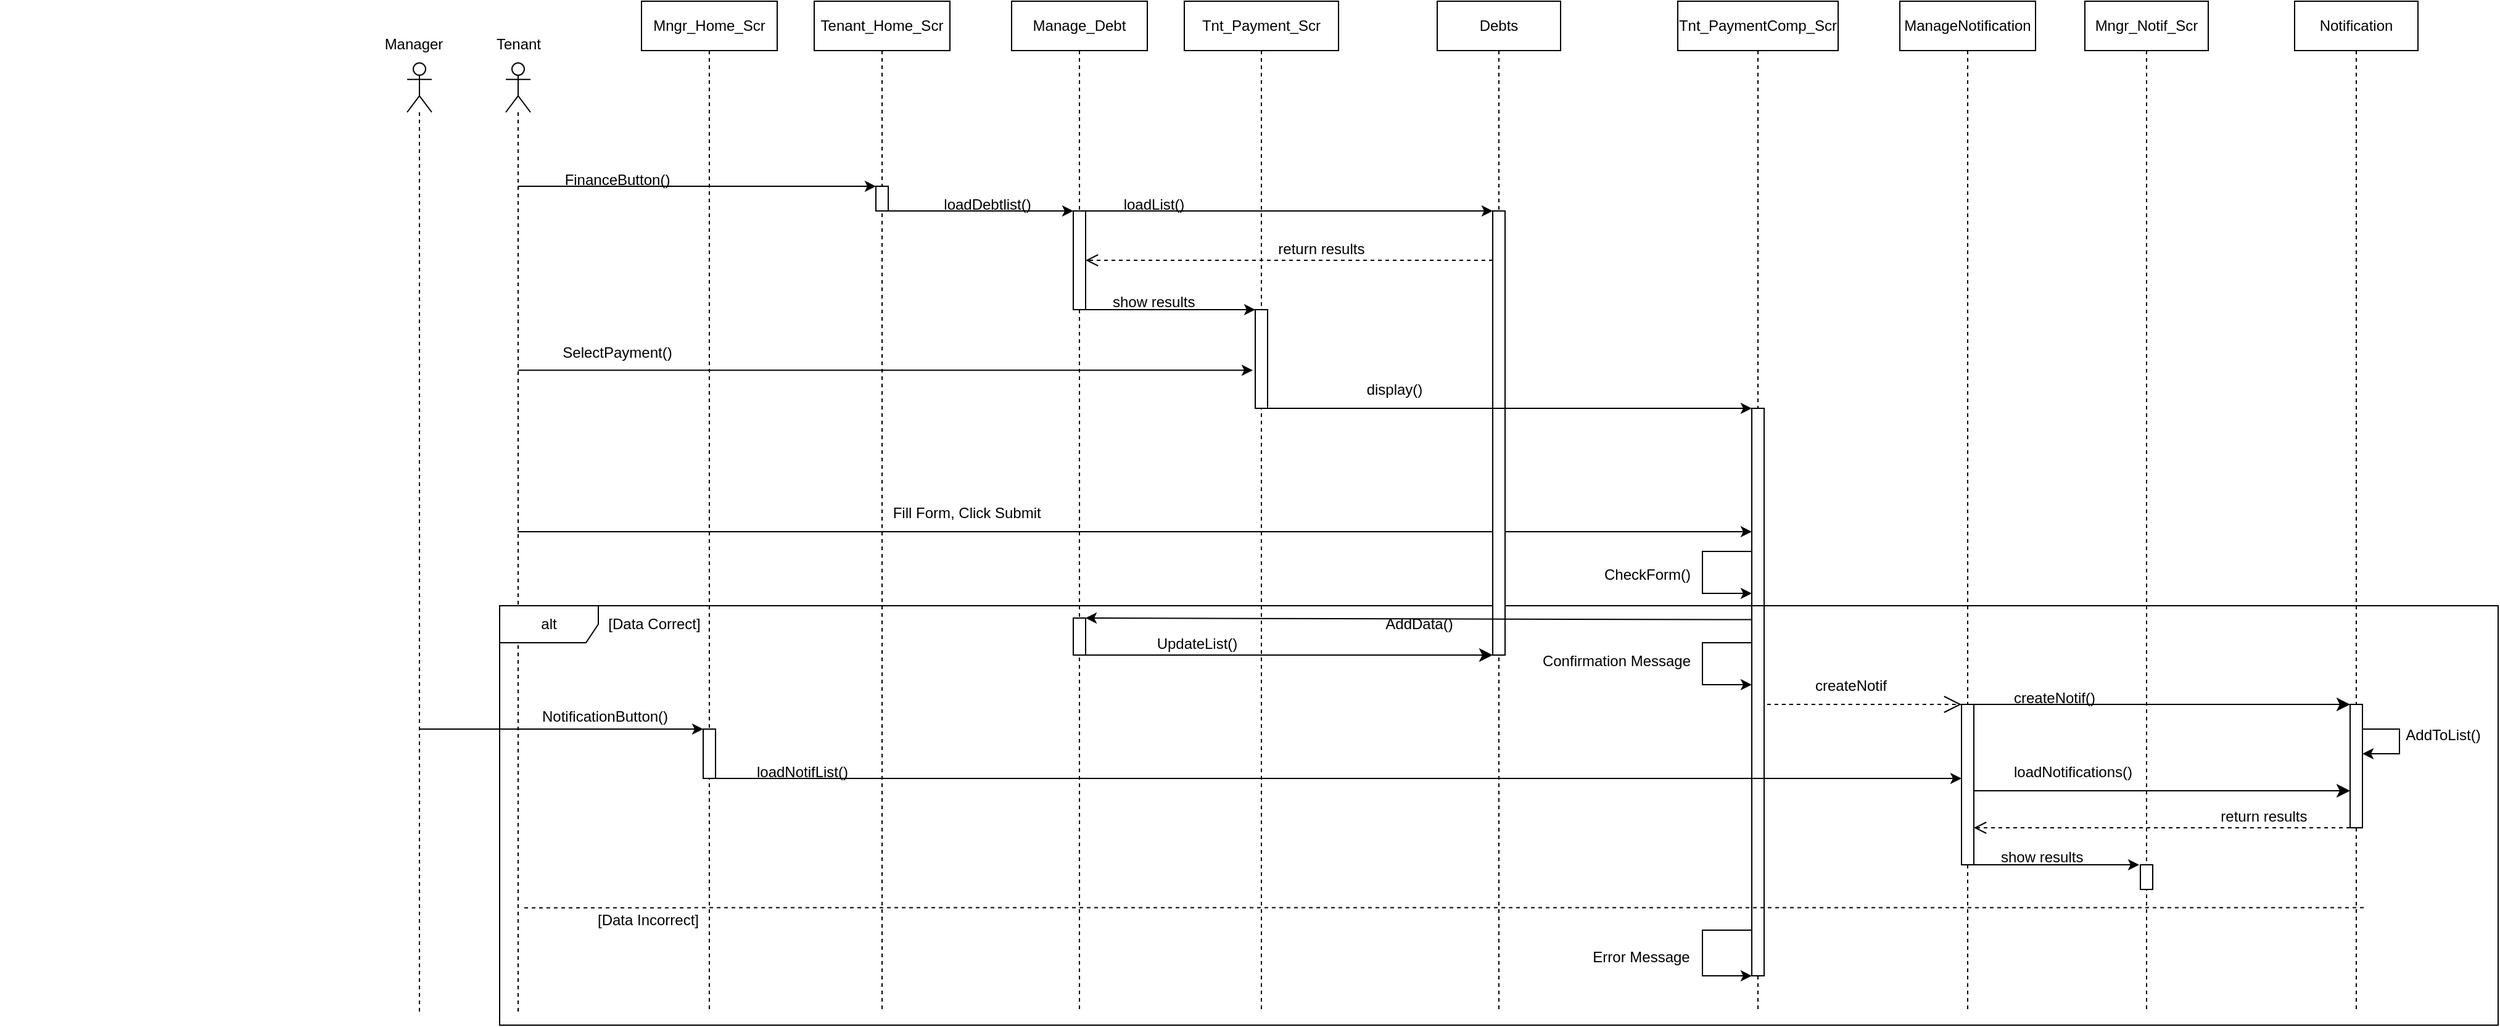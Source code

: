 <mxfile version="27.0.6">
  <diagram name="Σελίδα-1" id="x2MdTvrWdQ_0haqkCLX5">
    <mxGraphModel dx="783" dy="-959" grid="1" gridSize="10" guides="1" tooltips="1" connect="1" arrows="1" fold="1" page="0" pageScale="1" pageWidth="827" pageHeight="1169" background="light-dark(#FFFFFF,#000000)" math="0" shadow="0">
      <root>
        <mxCell id="0" />
        <mxCell id="1" parent="0" />
        <mxCell id="PfETOjP0mrE0vAom9uJC-3" value="Tnt_PaymentComp_Scr" style="shape=umlLifeline;perimeter=lifelinePerimeter;whiteSpace=wrap;html=1;container=1;dropTarget=0;collapsible=0;recursiveResize=0;outlineConnect=0;portConstraint=eastwest;newEdgeStyle={&quot;curved&quot;:0,&quot;rounded&quot;:0};" parent="1" vertex="1">
          <mxGeometry x="1960" y="1700" width="130" height="820" as="geometry" />
        </mxCell>
        <mxCell id="PfETOjP0mrE0vAom9uJC-4" value="" style="html=1;points=[[0,0,0,0,5],[0,0.25,0,0,0],[0,0.33,0,0,0],[0,0.5,0,0,0],[0,0.67,0,0,0],[0,0.84,0,0,0],[0,1,0,0,-5],[1,0,0,0,5],[1,0.25,0,0,0],[1,0.33,0,0,0],[1,0.5,0,0,0],[1,0.67,0,0,0],[1,0.75,0,0,0],[1,1,0,0,-5]];perimeter=orthogonalPerimeter;outlineConnect=0;targetShapes=umlLifeline;portConstraint=eastwest;newEdgeStyle={&quot;curved&quot;:0,&quot;rounded&quot;:0};" parent="PfETOjP0mrE0vAom9uJC-3" vertex="1">
          <mxGeometry x="60" y="330" width="10" height="460" as="geometry" />
        </mxCell>
        <mxCell id="PfETOjP0mrE0vAom9uJC-5" value="Mngr_Notif_Scr" style="shape=umlLifeline;perimeter=lifelinePerimeter;whiteSpace=wrap;html=1;container=1;dropTarget=0;collapsible=0;recursiveResize=0;outlineConnect=0;portConstraint=eastwest;newEdgeStyle={&quot;curved&quot;:0,&quot;rounded&quot;:0};" parent="1" vertex="1">
          <mxGeometry x="2290" y="1700" width="100" height="820" as="geometry" />
        </mxCell>
        <mxCell id="PfETOjP0mrE0vAom9uJC-6" value="" style="html=1;points=[[0,0,0,0,5],[0,1,0,0,-5],[1,0,0,0,5],[1,1,0,0,-5]];perimeter=orthogonalPerimeter;outlineConnect=0;targetShapes=umlLifeline;portConstraint=eastwest;newEdgeStyle={&quot;curved&quot;:0,&quot;rounded&quot;:0};" parent="PfETOjP0mrE0vAom9uJC-5" vertex="1">
          <mxGeometry x="45" y="700" width="10" height="20" as="geometry" />
        </mxCell>
        <mxCell id="PfETOjP0mrE0vAom9uJC-9" value="" style="shape=umlLifeline;perimeter=lifelinePerimeter;whiteSpace=wrap;html=1;container=1;dropTarget=0;collapsible=0;recursiveResize=0;outlineConnect=0;portConstraint=eastwest;newEdgeStyle={&quot;curved&quot;:0,&quot;rounded&quot;:0};participant=umlActor;points=[[1,0.09,0,0,0],[1,0.17,0,0,0],[1,0.18,0,0,0],[1,0.27,0,0,0],[1,0.33,0,0,0],[1,0.36,0,0,0],[1,0.45,0,0,0],[1,0.5,0,0,0],[1,0.55,0,0,0],[1,0.64,0,0,0],[1,0.67,0,0,0],[1,0.73,0,0,0],[1,0.82,0,0,0],[1,0.83,0,0,0],[1,0.91,0,0,0]];" parent="1" vertex="1">
          <mxGeometry x="1010" y="1750" width="20" height="770" as="geometry" />
        </mxCell>
        <mxCell id="PfETOjP0mrE0vAom9uJC-10" value="" style="shape=umlLifeline;perimeter=lifelinePerimeter;whiteSpace=wrap;html=1;container=1;dropTarget=0;collapsible=0;recursiveResize=0;outlineConnect=0;portConstraint=eastwest;newEdgeStyle={&quot;curved&quot;:0,&quot;rounded&quot;:0};participant=umlActor;" parent="1" vertex="1">
          <mxGeometry x="930" y="1750" width="20" height="770" as="geometry" />
        </mxCell>
        <mxCell id="PfETOjP0mrE0vAom9uJC-11" value="Tenant" style="text;html=1;align=center;verticalAlign=middle;resizable=0;points=[];autosize=1;strokeColor=none;fillColor=none;" parent="1" vertex="1">
          <mxGeometry x="990" y="1720" width="60" height="30" as="geometry" />
        </mxCell>
        <mxCell id="PfETOjP0mrE0vAom9uJC-12" value="" style="endArrow=classic;html=1;rounded=0;" parent="1" edge="1">
          <mxGeometry width="50" height="50" relative="1" as="geometry">
            <mxPoint x="1019.894" y="1850" as="sourcePoint" />
            <mxPoint x="1310" y="1850" as="targetPoint" />
          </mxGeometry>
        </mxCell>
        <mxCell id="PfETOjP0mrE0vAom9uJC-13" value="FinanceButton()" style="text;html=1;align=center;verticalAlign=middle;resizable=0;points=[];autosize=1;strokeColor=none;fillColor=none;" parent="1" vertex="1">
          <mxGeometry x="1045" y="1830" width="110" height="30" as="geometry" />
        </mxCell>
        <mxCell id="PfETOjP0mrE0vAom9uJC-20" value="" style="endArrow=classic;html=1;rounded=0;entryX=-0.2;entryY=0.614;entryDx=0;entryDy=0;entryPerimeter=0;" parent="1" source="PfETOjP0mrE0vAom9uJC-9" target="PfETOjP0mrE0vAom9uJC-52" edge="1">
          <mxGeometry width="50" height="50" relative="1" as="geometry">
            <mxPoint x="1030.003" y="1990" as="sourcePoint" />
            <mxPoint x="1610" y="1990" as="targetPoint" />
          </mxGeometry>
        </mxCell>
        <mxCell id="PfETOjP0mrE0vAom9uJC-21" value="SelectPayment()" style="text;html=1;align=center;verticalAlign=middle;resizable=0;points=[];autosize=1;strokeColor=none;fillColor=none;" parent="1" vertex="1">
          <mxGeometry x="1045" y="1970" width="110" height="30" as="geometry" />
        </mxCell>
        <mxCell id="PfETOjP0mrE0vAom9uJC-24" value="" style="endArrow=classic;html=1;rounded=0;" parent="1" target="PfETOjP0mrE0vAom9uJC-4" edge="1">
          <mxGeometry width="50" height="50" relative="1" as="geometry">
            <mxPoint x="1019.667" y="2130" as="sourcePoint" />
            <mxPoint x="1860" y="2130" as="targetPoint" />
            <Array as="points">
              <mxPoint x="1695.83" y="2130" />
            </Array>
          </mxGeometry>
        </mxCell>
        <mxCell id="PfETOjP0mrE0vAom9uJC-25" value="Fill Form, Click Submit&amp;nbsp;" style="text;html=1;align=center;verticalAlign=middle;resizable=0;points=[];autosize=1;strokeColor=none;fillColor=none;" parent="1" vertex="1">
          <mxGeometry x="1310" y="2100" width="150" height="30" as="geometry" />
        </mxCell>
        <mxCell id="PfETOjP0mrE0vAom9uJC-28" value="alt" style="shape=umlFrame;whiteSpace=wrap;html=1;pointerEvents=0;width=80;height=30;" parent="1" vertex="1">
          <mxGeometry x="1005" y="2190" width="1620" height="340" as="geometry" />
        </mxCell>
        <mxCell id="PfETOjP0mrE0vAom9uJC-29" value="" style="endArrow=none;dashed=1;html=1;rounded=0;exitX=0.45;exitY=0.892;exitDx=0;exitDy=0;exitPerimeter=0;" parent="1" edge="1">
          <mxGeometry width="50" height="50" relative="1" as="geometry">
            <mxPoint x="1025" y="2434.83" as="sourcePoint" />
            <mxPoint x="2518.56" y="2434.75" as="targetPoint" />
            <Array as="points">
              <mxPoint x="1651" y="2434.75" />
            </Array>
          </mxGeometry>
        </mxCell>
        <mxCell id="PfETOjP0mrE0vAom9uJC-35" value="CheckForm()" style="text;html=1;align=center;verticalAlign=middle;resizable=0;points=[];autosize=1;strokeColor=none;fillColor=none;" parent="1" vertex="1">
          <mxGeometry x="1890" y="2150" width="90" height="30" as="geometry" />
        </mxCell>
        <mxCell id="PfETOjP0mrE0vAom9uJC-36" value="Notification" style="shape=umlLifeline;perimeter=lifelinePerimeter;whiteSpace=wrap;html=1;container=1;dropTarget=0;collapsible=0;recursiveResize=0;outlineConnect=0;portConstraint=eastwest;newEdgeStyle={&quot;curved&quot;:0,&quot;rounded&quot;:0};" parent="1" vertex="1">
          <mxGeometry x="2460" y="1700" width="100" height="820" as="geometry" />
        </mxCell>
        <mxCell id="PfETOjP0mrE0vAom9uJC-44" value="Confirmation Message" style="text;html=1;align=center;verticalAlign=middle;resizable=0;points=[];autosize=1;strokeColor=none;fillColor=none;" parent="1" vertex="1">
          <mxGeometry x="1840" y="2220" width="140" height="30" as="geometry" />
        </mxCell>
        <mxCell id="PfETOjP0mrE0vAom9uJC-49" value="Debts" style="shape=umlLifeline;perimeter=lifelinePerimeter;whiteSpace=wrap;html=1;container=1;dropTarget=0;collapsible=0;recursiveResize=0;outlineConnect=0;portConstraint=eastwest;newEdgeStyle={&quot;curved&quot;:0,&quot;rounded&quot;:0};" parent="1" vertex="1">
          <mxGeometry x="1765" y="1700" width="100" height="820" as="geometry" />
        </mxCell>
        <mxCell id="PfETOjP0mrE0vAom9uJC-50" value="" style="html=1;points=[[0,0,0,0,-2],[0,1,0,0,-5],[1,0,0,0,5],[1,1,0,0,-5]];perimeter=orthogonalPerimeter;outlineConnect=0;targetShapes=umlLifeline;portConstraint=eastwest;newEdgeStyle={&quot;curved&quot;:0,&quot;rounded&quot;:0};" parent="PfETOjP0mrE0vAom9uJC-49" vertex="1">
          <mxGeometry x="45" y="170" width="10" height="360" as="geometry" />
        </mxCell>
        <mxCell id="PfETOjP0mrE0vAom9uJC-51" value="Tnt_Payment_Scr" style="shape=umlLifeline;perimeter=lifelinePerimeter;whiteSpace=wrap;html=1;container=1;dropTarget=0;collapsible=0;recursiveResize=0;outlineConnect=0;portConstraint=eastwest;newEdgeStyle={&quot;curved&quot;:0,&quot;rounded&quot;:0};" parent="1" vertex="1">
          <mxGeometry x="1560" y="1700" width="125" height="820" as="geometry" />
        </mxCell>
        <mxCell id="PfETOjP0mrE0vAom9uJC-52" value="" style="html=1;points=[[0,0,0,0,5],[0,1,0,0,-5],[1,0,0,0,5],[1,1,0,0,-5]];perimeter=orthogonalPerimeter;outlineConnect=0;targetShapes=umlLifeline;portConstraint=eastwest;newEdgeStyle={&quot;curved&quot;:0,&quot;rounded&quot;:0};" parent="PfETOjP0mrE0vAom9uJC-51" vertex="1">
          <mxGeometry x="57.5" y="250" width="10" height="80" as="geometry" />
        </mxCell>
        <mxCell id="PfETOjP0mrE0vAom9uJC-53" value="" style="endArrow=classic;html=1;rounded=0;" parent="1" edge="1">
          <mxGeometry width="50" height="50" relative="1" as="geometry">
            <mxPoint x="1480" y="1870" as="sourcePoint" />
            <mxPoint x="1810" y="1870" as="targetPoint" />
            <Array as="points" />
          </mxGeometry>
        </mxCell>
        <mxCell id="PfETOjP0mrE0vAom9uJC-54" value="loadList()" style="text;html=1;align=center;verticalAlign=middle;resizable=0;points=[];autosize=1;strokeColor=none;fillColor=none;rotation=0;" parent="1" vertex="1">
          <mxGeometry x="1500" y="1850" width="70" height="30" as="geometry" />
        </mxCell>
        <mxCell id="PfETOjP0mrE0vAom9uJC-57" value="Manager" style="text;html=1;align=center;verticalAlign=middle;resizable=0;points=[];autosize=1;strokeColor=none;fillColor=none;" parent="1" vertex="1">
          <mxGeometry x="900" y="1720" width="70" height="30" as="geometry" />
        </mxCell>
        <mxCell id="PfETOjP0mrE0vAom9uJC-61" value="Mngr_Home_Scr" style="shape=umlLifeline;perimeter=lifelinePerimeter;whiteSpace=wrap;html=1;container=1;dropTarget=0;collapsible=0;recursiveResize=0;outlineConnect=0;portConstraint=eastwest;newEdgeStyle={&quot;curved&quot;:0,&quot;rounded&quot;:0};" parent="1" vertex="1">
          <mxGeometry x="1120" y="1700" width="110" height="820" as="geometry" />
        </mxCell>
        <mxCell id="6yws826j8lMxX9Nw2sHo-33" value="" style="html=1;points=[[0,0,0,0,-1],[0,0.54,0,0,0],[1,0,0,0,-1],[1,0.09,0,0,0],[1,0.43,0,0,0],[1,1,0,0,-5]];perimeter=orthogonalPerimeter;outlineConnect=0;targetShapes=umlLifeline;portConstraint=eastwest;newEdgeStyle={&quot;curved&quot;:0,&quot;rounded&quot;:0};" parent="PfETOjP0mrE0vAom9uJC-61" vertex="1">
          <mxGeometry x="50" y="590" width="10" height="40" as="geometry" />
        </mxCell>
        <mxCell id="3RN6DTiH3nOFRmAn9PuU-1" value="Tenant_Home_Scr" style="shape=umlLifeline;perimeter=lifelinePerimeter;whiteSpace=wrap;html=1;container=1;dropTarget=0;collapsible=0;recursiveResize=0;outlineConnect=0;portConstraint=eastwest;newEdgeStyle={&quot;curved&quot;:0,&quot;rounded&quot;:0};" parent="1" vertex="1">
          <mxGeometry x="1260" y="1700" width="110" height="820" as="geometry" />
        </mxCell>
        <mxCell id="3RN6DTiH3nOFRmAn9PuU-3" value="" style="html=1;points=[[0,0,0,0,-1],[0,0.54,0,0,0],[1,0,0,0,-1],[1,0.09,0,0,0],[1,0.43,0,0,0],[1,1,0,0,-5]];perimeter=orthogonalPerimeter;outlineConnect=0;targetShapes=umlLifeline;portConstraint=eastwest;newEdgeStyle={&quot;curved&quot;:0,&quot;rounded&quot;:0};" parent="3RN6DTiH3nOFRmAn9PuU-1" vertex="1">
          <mxGeometry x="50" y="150" width="10" height="20" as="geometry" />
        </mxCell>
        <mxCell id="3RN6DTiH3nOFRmAn9PuU-9" value="loadDebtlist()" style="text;html=1;align=center;verticalAlign=middle;resizable=0;points=[];autosize=1;strokeColor=none;fillColor=none;rotation=0;" parent="1" vertex="1">
          <mxGeometry x="1355" y="1850" width="90" height="30" as="geometry" />
        </mxCell>
        <mxCell id="3RN6DTiH3nOFRmAn9PuU-10" value="" style="endArrow=classic;html=1;rounded=0;" parent="1" edge="1">
          <mxGeometry width="50" height="50" relative="1" as="geometry">
            <mxPoint x="1320" y="1870" as="sourcePoint" />
            <mxPoint x="1470" y="1870" as="targetPoint" />
            <Array as="points" />
          </mxGeometry>
        </mxCell>
        <mxCell id="6yws826j8lMxX9Nw2sHo-2" value="Error Message" style="text;html=1;align=center;verticalAlign=middle;resizable=0;points=[];autosize=1;strokeColor=none;fillColor=none;" parent="1" vertex="1">
          <mxGeometry x="1880" y="2460" width="100" height="30" as="geometry" />
        </mxCell>
        <mxCell id="6yws826j8lMxX9Nw2sHo-4" value="&amp;nbsp;return results" style="html=1;verticalAlign=bottom;endArrow=open;dashed=1;endSize=8;curved=0;rounded=0;fontSize=12;" parent="1" edge="1">
          <mxGeometry x="-0.136" relative="1" as="geometry">
            <mxPoint x="1810" y="1910" as="sourcePoint" />
            <mxPoint x="1480" y="1910" as="targetPoint" />
            <mxPoint x="1" as="offset" />
          </mxGeometry>
        </mxCell>
        <mxCell id="6yws826j8lMxX9Nw2sHo-5" value="" style="endArrow=classic;html=1;rounded=0;" parent="1" source="PfETOjP0mrE0vAom9uJC-52" edge="1">
          <mxGeometry width="50" height="50" relative="1" as="geometry">
            <mxPoint x="1630" y="2030" as="sourcePoint" />
            <mxPoint x="2020" y="2030" as="targetPoint" />
            <Array as="points" />
          </mxGeometry>
        </mxCell>
        <mxCell id="6yws826j8lMxX9Nw2sHo-6" value="display()" style="text;html=1;align=center;verticalAlign=middle;resizable=0;points=[];autosize=1;strokeColor=none;fillColor=none;rotation=0;" parent="1" vertex="1">
          <mxGeometry x="1695" y="2000" width="70" height="30" as="geometry" />
        </mxCell>
        <mxCell id="6yws826j8lMxX9Nw2sHo-11" style="edgeStyle=orthogonalEdgeStyle;rounded=0;orthogonalLoop=1;jettySize=auto;html=1;curved=0;" parent="1" edge="1">
          <mxGeometry relative="1" as="geometry">
            <Array as="points">
              <mxPoint x="1980" y="2453" />
              <mxPoint x="1980" y="2490" />
            </Array>
            <mxPoint x="2020" y="2453" as="sourcePoint" />
            <mxPoint x="2020" y="2490" as="targetPoint" />
          </mxGeometry>
        </mxCell>
        <mxCell id="6yws826j8lMxX9Nw2sHo-13" style="edgeStyle=orthogonalEdgeStyle;rounded=0;orthogonalLoop=1;jettySize=auto;html=1;curved=0;entryX=1;entryY=1;entryDx=0;entryDy=-5;entryPerimeter=0;" parent="1" edge="1">
          <mxGeometry relative="1" as="geometry">
            <Array as="points">
              <mxPoint x="2020" y="2220" />
              <mxPoint x="1980" y="2220" />
              <mxPoint x="1980" y="2254" />
            </Array>
            <mxPoint x="2020" y="2220" as="sourcePoint" />
            <mxPoint x="2020" y="2254" as="targetPoint" />
          </mxGeometry>
        </mxCell>
        <mxCell id="6yws826j8lMxX9Nw2sHo-18" value="" style="endArrow=open;endSize=12;dashed=1;html=1;rounded=0;fontSize=12;curved=1;" parent="1" source="6yws826j8lMxX9Nw2sHo-20" target="PfETOjP0mrE0vAom9uJC-36" edge="1">
          <mxGeometry width="160" relative="1" as="geometry">
            <mxPoint x="1980" y="2304.5" as="sourcePoint" />
            <mxPoint x="2360" y="2304.5" as="targetPoint" />
          </mxGeometry>
        </mxCell>
        <mxCell id="6yws826j8lMxX9Nw2sHo-19" value="createNotif" style="text;html=1;align=center;verticalAlign=middle;resizable=0;points=[];autosize=1;strokeColor=none;fillColor=none;" parent="1" vertex="1">
          <mxGeometry x="2060" y="2240" width="80" height="30" as="geometry" />
        </mxCell>
        <mxCell id="6yws826j8lMxX9Nw2sHo-21" style="edgeStyle=orthogonalEdgeStyle;rounded=0;orthogonalLoop=1;jettySize=auto;html=1;curved=0;" parent="1" source="6yws826j8lMxX9Nw2sHo-20" edge="1">
          <mxGeometry relative="1" as="geometry">
            <Array as="points">
              <mxPoint x="2545" y="2290" />
              <mxPoint x="2545" y="2310" />
            </Array>
            <mxPoint x="2514.93" y="2193" as="sourcePoint" />
            <mxPoint x="2515" y="2310" as="targetPoint" />
          </mxGeometry>
        </mxCell>
        <mxCell id="6yws826j8lMxX9Nw2sHo-24" value="" style="endArrow=classic;html=1;rounded=0;" parent="1" edge="1">
          <mxGeometry width="50" height="50" relative="1" as="geometry">
            <mxPoint x="1180" y="2330" as="sourcePoint" />
            <mxPoint x="2190" y="2330" as="targetPoint" />
            <Array as="points" />
          </mxGeometry>
        </mxCell>
        <mxCell id="6yws826j8lMxX9Nw2sHo-25" value="loadNotifList()" style="text;html=1;align=center;verticalAlign=middle;resizable=0;points=[];autosize=1;strokeColor=none;fillColor=none;rotation=0;" parent="1" vertex="1">
          <mxGeometry x="1200" y="2310" width="100" height="30" as="geometry" />
        </mxCell>
        <mxCell id="6yws826j8lMxX9Nw2sHo-28" value="" style="endArrow=classic;html=1;rounded=0;fontSize=12;startSize=8;endSize=8;curved=1;" parent="1" source="6yws826j8lMxX9Nw2sHo-124" edge="1">
          <mxGeometry width="50" height="50" relative="1" as="geometry">
            <mxPoint x="2345" y="2340" as="sourcePoint" />
            <mxPoint x="2505" y="2340" as="targetPoint" />
          </mxGeometry>
        </mxCell>
        <mxCell id="6yws826j8lMxX9Nw2sHo-29" value="loadNotifications()" style="text;html=1;align=center;verticalAlign=middle;resizable=0;points=[];autosize=1;strokeColor=none;fillColor=none;rotation=0;" parent="1" vertex="1">
          <mxGeometry x="2220" y="2310" width="120" height="30" as="geometry" />
        </mxCell>
        <mxCell id="6yws826j8lMxX9Nw2sHo-30" value="&amp;nbsp;return results" style="html=1;verticalAlign=bottom;endArrow=open;dashed=1;endSize=8;curved=0;rounded=0;fontSize=12;" parent="1" target="6yws826j8lMxX9Nw2sHo-124" edge="1">
          <mxGeometry x="-0.525" relative="1" as="geometry">
            <mxPoint x="2505" y="2370" as="sourcePoint" />
            <mxPoint x="2340" y="2370" as="targetPoint" />
            <mxPoint as="offset" />
          </mxGeometry>
        </mxCell>
        <mxCell id="6yws826j8lMxX9Nw2sHo-31" value="" style="endArrow=classic;html=1;rounded=0;" parent="1" edge="1">
          <mxGeometry width="50" height="50" relative="1" as="geometry">
            <mxPoint x="940.024" y="2290" as="sourcePoint" />
            <mxPoint x="1170" y="2290" as="targetPoint" />
          </mxGeometry>
        </mxCell>
        <mxCell id="6yws826j8lMxX9Nw2sHo-32" value="NotificationButton()" style="text;html=1;align=center;verticalAlign=middle;resizable=0;points=[];autosize=1;strokeColor=none;fillColor=none;" parent="1" vertex="1">
          <mxGeometry x="1025" y="2265" width="130" height="30" as="geometry" />
        </mxCell>
        <mxCell id="6yws826j8lMxX9Nw2sHo-34" style="edgeStyle=orthogonalEdgeStyle;rounded=0;orthogonalLoop=1;jettySize=auto;html=1;curved=0;entryX=1;entryY=1;entryDx=0;entryDy=-5;entryPerimeter=0;" parent="1" edge="1">
          <mxGeometry relative="1" as="geometry">
            <Array as="points">
              <mxPoint x="2020" y="2146" />
              <mxPoint x="1980" y="2146" />
              <mxPoint x="1980" y="2180" />
            </Array>
            <mxPoint x="2020" y="2146" as="sourcePoint" />
            <mxPoint x="2020" y="2180" as="targetPoint" />
          </mxGeometry>
        </mxCell>
        <mxCell id="6yws826j8lMxX9Nw2sHo-35" value="&lt;p style=&quot;text-align: left; margin-top: 12pt; margin-right: 0cm; margin-left: 0cm; line-height: normal;&quot; class=&quot;MsoNormal&quot;&gt;&lt;br&gt;&lt;/p&gt;&lt;br&gt;&lt;p style=&quot;margin-top:0cm;margin-right:0cm;margin-bottom:0cm;&lt;br/&gt;margin-left:25.1pt;text-indent:-18.0pt;line-height:normal;mso-list:l1 level1 lfo2;&lt;br/&gt;mso-hyphenate:auto;tab-stops:list 25.1pt;text-autospace:ideograph-numeric ideograph-other;&lt;br/&gt;vertical-align:baseline&quot; class=&quot;MsoNormal&quot;&gt;&lt;br&gt;&lt;/p&gt;&lt;br&gt;&lt;br&gt;&lt;p style=&quot;margin-top:0cm;margin-right:0cm;margin-bottom:24.0pt;&lt;br/&gt;margin-left:25.1pt;text-indent:-18.0pt;line-height:normal;mso-list:l1 level1 lfo2;&lt;br/&gt;mso-hyphenate:auto;tab-stops:list 25.1pt;text-autospace:ideograph-numeric ideograph-other;&lt;br/&gt;vertical-align:baseline&quot; class=&quot;MsoNormal&quot;&gt;&lt;br&gt;&lt;/p&gt;&lt;br&gt;&lt;br&gt;&lt;p style=&quot;margin-top:12.0pt;margin-right:0cm;margin-bottom:&lt;br/&gt;12.0pt;margin-left:0cm;line-height:normal;mso-hyphenate:auto;text-autospace:&lt;br/&gt;ideograph-numeric ideograph-other&quot; class=&quot;MsoNormal&quot;&gt;&lt;br&gt;&lt;/p&gt;" style="text;html=1;align=center;verticalAlign=middle;resizable=0;points=[];autosize=1;strokeColor=none;fillColor=none;fontSize=16;" parent="1" vertex="1">
          <mxGeometry x="600" y="2015" width="20" height="280" as="geometry" />
        </mxCell>
        <mxCell id="6yws826j8lMxX9Nw2sHo-37" value="[Data Correct]" style="text;html=1;align=center;verticalAlign=middle;resizable=0;points=[];autosize=1;strokeColor=none;fillColor=none;" parent="1" vertex="1">
          <mxGeometry x="1080" y="2190" width="100" height="30" as="geometry" />
        </mxCell>
        <mxCell id="6yws826j8lMxX9Nw2sHo-38" value="[Data Incorrect]" style="text;html=1;align=center;verticalAlign=middle;resizable=0;points=[];autosize=1;strokeColor=none;fillColor=none;" parent="1" vertex="1">
          <mxGeometry x="1070" y="2430" width="110" height="30" as="geometry" />
        </mxCell>
        <mxCell id="6yws826j8lMxX9Nw2sHo-39" value="" style="endArrow=classic;html=1;rounded=0;entryX=1;entryY=0.09;entryDx=0;entryDy=0;entryPerimeter=0;" parent="1" edge="1">
          <mxGeometry width="50" height="50" relative="1" as="geometry">
            <mxPoint x="2020" y="2201.3" as="sourcePoint" />
            <mxPoint x="1480" y="2200" as="targetPoint" />
            <Array as="points" />
          </mxGeometry>
        </mxCell>
        <mxCell id="6yws826j8lMxX9Nw2sHo-40" value="AddData()" style="text;html=1;align=center;verticalAlign=middle;resizable=0;points=[];autosize=1;strokeColor=none;fillColor=none;" parent="1" vertex="1">
          <mxGeometry x="1710" y="2190" width="80" height="30" as="geometry" />
        </mxCell>
        <mxCell id="6yws826j8lMxX9Nw2sHo-117" value="AddToList()" style="text;html=1;align=center;verticalAlign=middle;resizable=0;points=[];autosize=1;strokeColor=none;fillColor=none;" parent="1" vertex="1">
          <mxGeometry x="2540" y="2280" width="80" height="30" as="geometry" />
        </mxCell>
        <mxCell id="6yws826j8lMxX9Nw2sHo-118" value="Manage_Debt" style="shape=umlLifeline;perimeter=lifelinePerimeter;whiteSpace=wrap;html=1;container=1;dropTarget=0;collapsible=0;recursiveResize=0;outlineConnect=0;portConstraint=eastwest;newEdgeStyle={&quot;curved&quot;:0,&quot;rounded&quot;:0};" parent="1" vertex="1">
          <mxGeometry x="1420" y="1700" width="110" height="820" as="geometry" />
        </mxCell>
        <mxCell id="6yws826j8lMxX9Nw2sHo-119" value="" style="html=1;points=[[0,0,0,0,-1],[0,0.54,0,0,0],[1,0,0,0,-1],[1,0.09,0,0,0],[1,0.43,0,0,0],[1,1,0,0,-5]];perimeter=orthogonalPerimeter;outlineConnect=0;targetShapes=umlLifeline;portConstraint=eastwest;newEdgeStyle={&quot;curved&quot;:0,&quot;rounded&quot;:0};" parent="6yws826j8lMxX9Nw2sHo-118" vertex="1">
          <mxGeometry x="50" y="170" width="10" height="80" as="geometry" />
        </mxCell>
        <mxCell id="WLer273TRNyKA4ijCV0d-1" value="" style="html=1;points=[[0,0,0,0,-1],[0,0.54,0,0,0],[1,0,0,0,-1],[1,0.09,0,0,0],[1,0.43,0,0,0],[1,1,0,0,-5]];perimeter=orthogonalPerimeter;outlineConnect=0;targetShapes=umlLifeline;portConstraint=eastwest;newEdgeStyle={&quot;curved&quot;:0,&quot;rounded&quot;:0};" parent="6yws826j8lMxX9Nw2sHo-118" vertex="1">
          <mxGeometry x="50" y="500" width="10" height="30" as="geometry" />
        </mxCell>
        <mxCell id="6yws826j8lMxX9Nw2sHo-120" value="" style="endArrow=classic;html=1;rounded=0;" parent="1" target="PfETOjP0mrE0vAom9uJC-52" edge="1">
          <mxGeometry width="50" height="50" relative="1" as="geometry">
            <mxPoint x="1480" y="1950" as="sourcePoint" />
            <mxPoint x="1610" y="1950" as="targetPoint" />
            <Array as="points" />
          </mxGeometry>
        </mxCell>
        <mxCell id="6yws826j8lMxX9Nw2sHo-121" value="show results" style="text;whiteSpace=wrap;html=1;" parent="1" vertex="1">
          <mxGeometry x="1500" y="1930" width="100" height="20" as="geometry" />
        </mxCell>
        <mxCell id="6yws826j8lMxX9Nw2sHo-123" value="ManageNotification" style="shape=umlLifeline;perimeter=lifelinePerimeter;whiteSpace=wrap;html=1;container=1;dropTarget=0;collapsible=0;recursiveResize=0;outlineConnect=0;portConstraint=eastwest;newEdgeStyle={&quot;curved&quot;:0,&quot;rounded&quot;:0};" parent="1" vertex="1">
          <mxGeometry x="2140" y="1700" width="110" height="820" as="geometry" />
        </mxCell>
        <mxCell id="6yws826j8lMxX9Nw2sHo-124" value="" style="html=1;points=[[0,0,0,0,5],[0,1,0,0,-5],[1,0,0,0,5],[1,1,0,0,-5]];perimeter=orthogonalPerimeter;outlineConnect=0;targetShapes=umlLifeline;portConstraint=eastwest;newEdgeStyle={&quot;curved&quot;:0,&quot;rounded&quot;:0};" parent="6yws826j8lMxX9Nw2sHo-123" vertex="1">
          <mxGeometry x="50" y="570" width="10" height="130" as="geometry" />
        </mxCell>
        <mxCell id="6yws826j8lMxX9Nw2sHo-125" value="show results" style="text;whiteSpace=wrap;html=1;" parent="1" vertex="1">
          <mxGeometry x="2220" y="2380" width="100" height="20" as="geometry" />
        </mxCell>
        <mxCell id="6yws826j8lMxX9Nw2sHo-126" value="" style="endArrow=classic;html=1;rounded=0;" parent="1" edge="1">
          <mxGeometry width="50" height="50" relative="1" as="geometry">
            <mxPoint x="2200" y="2400" as="sourcePoint" />
            <mxPoint x="2334" y="2400" as="targetPoint" />
            <Array as="points" />
          </mxGeometry>
        </mxCell>
        <mxCell id="6yws826j8lMxX9Nw2sHo-127" value="" style="endArrow=open;endSize=12;dashed=1;html=1;rounded=0;fontSize=12;curved=1;" parent="1" target="6yws826j8lMxX9Nw2sHo-124" edge="1">
          <mxGeometry width="160" relative="1" as="geometry">
            <mxPoint x="2032.5" y="2270" as="sourcePoint" />
            <mxPoint x="2187.5" y="2270" as="targetPoint" />
          </mxGeometry>
        </mxCell>
        <mxCell id="6yws826j8lMxX9Nw2sHo-20" value="" style="html=1;points=[[0,0,0,0,-2],[0,1,0,0,-5],[1,0,0,0,5],[1,1,0,0,-5]];perimeter=orthogonalPerimeter;outlineConnect=0;targetShapes=umlLifeline;portConstraint=eastwest;newEdgeStyle={&quot;curved&quot;:0,&quot;rounded&quot;:0};" parent="1" vertex="1">
          <mxGeometry x="2505" y="2270" width="10" height="100" as="geometry" />
        </mxCell>
        <mxCell id="6yws826j8lMxX9Nw2sHo-128" value="" style="endArrow=classic;html=1;rounded=0;fontSize=12;startSize=8;endSize=8;curved=1;" parent="1" edge="1">
          <mxGeometry width="50" height="50" relative="1" as="geometry">
            <mxPoint x="2200" y="2270" as="sourcePoint" />
            <mxPoint x="2505" y="2270" as="targetPoint" />
          </mxGeometry>
        </mxCell>
        <mxCell id="6yws826j8lMxX9Nw2sHo-129" value="createNotif()" style="text;html=1;align=center;verticalAlign=middle;resizable=0;points=[];autosize=1;strokeColor=none;fillColor=none;" parent="1" vertex="1">
          <mxGeometry x="2220" y="2250" width="90" height="30" as="geometry" />
        </mxCell>
        <mxCell id="6yws826j8lMxX9Nw2sHo-131" value="UpdateList()" style="html=1;verticalAlign=bottom;endArrow=classic;endSize=8;curved=0;rounded=0;fontSize=12;endFill=1;" parent="1" edge="1">
          <mxGeometry x="-0.455" relative="1" as="geometry">
            <mxPoint x="1480" y="2230" as="sourcePoint" />
            <mxPoint x="1810" y="2230" as="targetPoint" />
            <mxPoint as="offset" />
          </mxGeometry>
        </mxCell>
      </root>
    </mxGraphModel>
  </diagram>
</mxfile>
